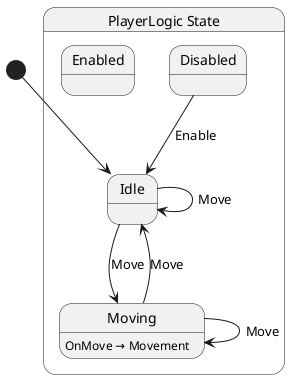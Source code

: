 @startuml PlayerLogic
state "PlayerLogic State" as Shellguard_Player_State_PlayerLogic_State {
  state "Disabled" as Shellguard_Player_State_PlayerLogic_State_Disabled
  state "Enabled" as Shellguard_Player_State_PlayerLogic_State_Enabled
  state "Idle" as Shellguard_Player_State_PlayerLogic_State_Idle
  state "Moving" as Shellguard_Player_State_PlayerLogic_State_Moving
}

Shellguard_Player_State_PlayerLogic_State_Disabled --> Shellguard_Player_State_PlayerLogic_State_Idle : Enable
Shellguard_Player_State_PlayerLogic_State_Idle --> Shellguard_Player_State_PlayerLogic_State_Idle : Move
Shellguard_Player_State_PlayerLogic_State_Idle --> Shellguard_Player_State_PlayerLogic_State_Moving : Move
Shellguard_Player_State_PlayerLogic_State_Moving --> Shellguard_Player_State_PlayerLogic_State_Idle : Move
Shellguard_Player_State_PlayerLogic_State_Moving --> Shellguard_Player_State_PlayerLogic_State_Moving : Move

Shellguard_Player_State_PlayerLogic_State_Moving : OnMove → Movement

[*] --> Shellguard_Player_State_PlayerLogic_State_Idle
@enduml
